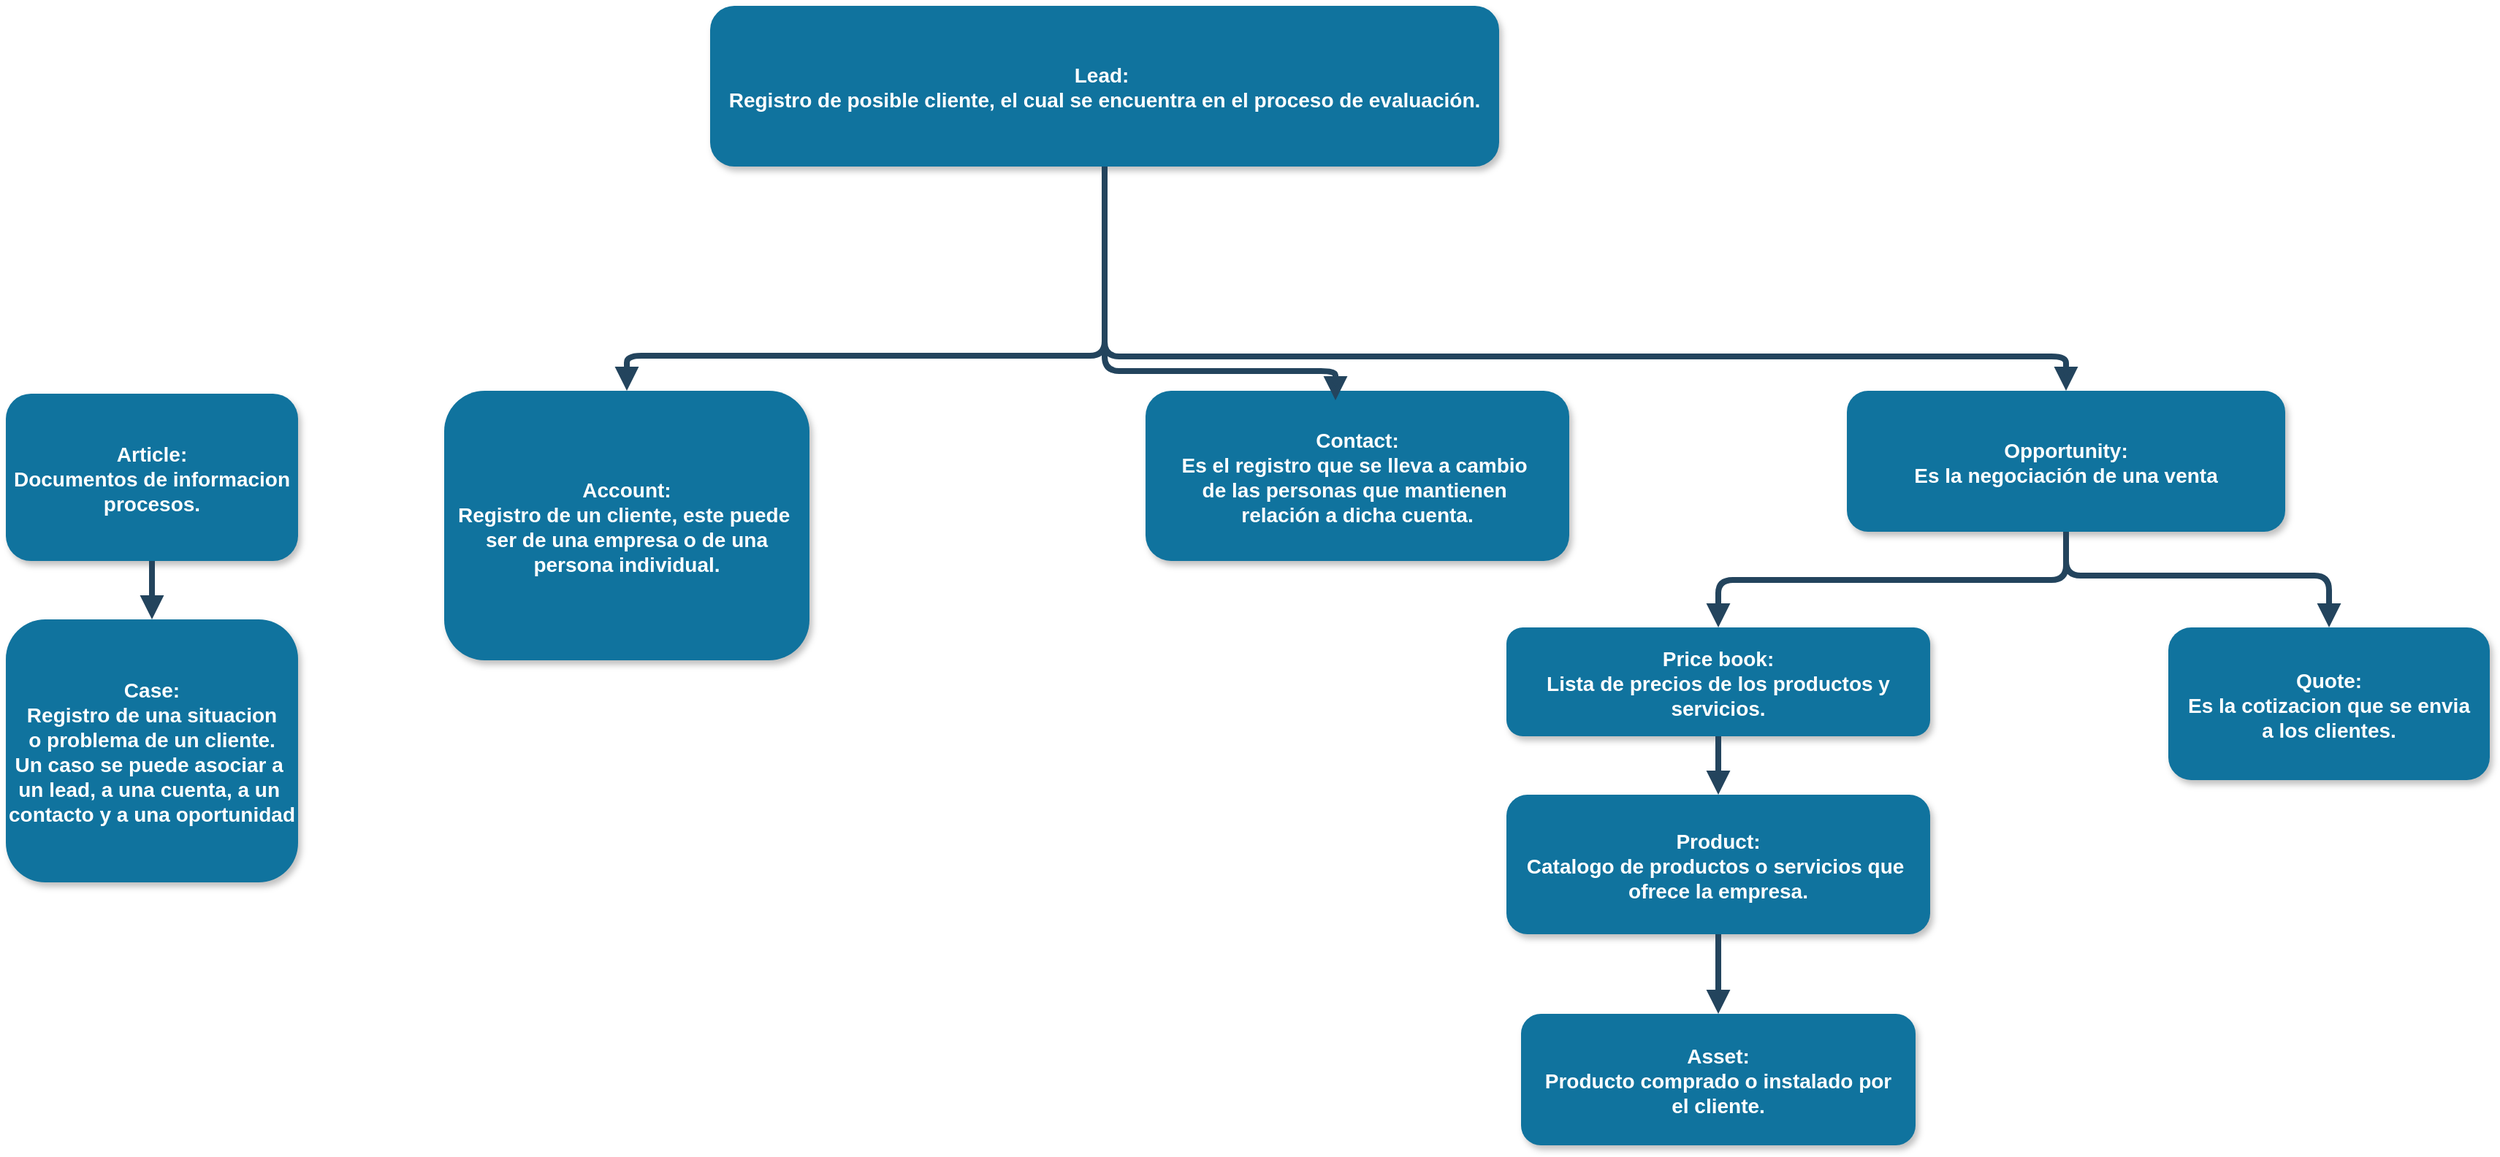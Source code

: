 <mxfile version="19.0.0" type="google"><diagram name="Page-1" id="97916047-d0de-89f5-080d-49f4d83e522f"><mxGraphModel grid="1" page="1" gridSize="10" guides="1" tooltips="1" connect="1" arrows="1" fold="1" pageScale="1.5" pageWidth="1169" pageHeight="827" background="none" math="0" shadow="0"><root><mxCell id="0"/><mxCell id="1" parent="0"/><mxCell id="2" value="Lead: &#10;Registro de posible cliente, el cual se encuentra en el proceso de evaluación." style="rounded=1;fillColor=#10739E;strokeColor=none;shadow=1;gradientColor=none;fontStyle=1;fontColor=#FFFFFF;fontSize=14;" vertex="1" parent="1"><mxGeometry x="502" y="190" width="540" height="110" as="geometry"/></mxCell><mxCell id="4" value="Account:&#10;Registro de un cliente, este puede &#10;ser de una empresa o de una&#10;persona individual." style="rounded=1;fillColor=#10739E;strokeColor=none;shadow=1;gradientColor=none;fontStyle=1;fontColor=#FFFFFF;fontSize=14;" vertex="1" parent="1"><mxGeometry x="320" y="453.5" width="250" height="184.5" as="geometry"/></mxCell><mxCell id="5" value="Contact:&#10;Es el registro que se lleva a cambio &#10;de las personas que mantienen &#10;relación a dicha cuenta." style="rounded=1;fillColor=#10739E;strokeColor=none;shadow=1;gradientColor=none;fontStyle=1;fontColor=#FFFFFF;fontSize=14;" vertex="1" parent="1"><mxGeometry x="800" y="453.5" width="290" height="116.5" as="geometry"/></mxCell><mxCell id="6" value="Opportunity:&#10;Es la negociación de una venta" style="rounded=1;fillColor=#10739E;strokeColor=none;shadow=1;gradientColor=none;fontStyle=1;fontColor=#FFFFFF;fontSize=14;" vertex="1" parent="1"><mxGeometry x="1280" y="453.5" width="300" height="96.5" as="geometry"/></mxCell><mxCell id="7" value="Article:&#10;Documentos de informacion&#10;procesos." style="rounded=1;fillColor=#10739E;strokeColor=none;shadow=1;gradientColor=none;fontStyle=1;fontColor=#FFFFFF;fontSize=14;" vertex="1" parent="1"><mxGeometry x="20" y="455.5" width="200" height="114.5" as="geometry"/></mxCell><mxCell id="18" value="Quote:&#10;Es la cotizacion que se envia&#10;a los clientes." style="rounded=1;fillColor=#10739E;strokeColor=none;shadow=1;gradientColor=none;fontStyle=1;fontColor=#FFFFFF;fontSize=14;" vertex="1" parent="1"><mxGeometry x="1500" y="615.5" width="220" height="104.5" as="geometry"/></mxCell><mxCell id="20" value="Case:&#10;Registro de una situacion&#10;o problema de un cliente.&#10;Un caso se puede asociar a &#10;un lead, a una cuenta, a un &#10;contacto y a una oportunidad" style="rounded=1;fillColor=#10739E;strokeColor=none;shadow=1;gradientColor=none;fontStyle=1;fontColor=#FFFFFF;fontSize=14;" vertex="1" parent="1"><mxGeometry x="20" y="610" width="200" height="180" as="geometry"/></mxCell><mxCell id="23" value="Price book:&#10;Lista de precios de los productos y&#10;servicios." style="rounded=1;fillColor=#10739E;strokeColor=none;shadow=1;gradientColor=none;fontStyle=1;fontColor=#FFFFFF;fontSize=14;" vertex="1" parent="1"><mxGeometry x="1047" y="615.5" width="290" height="74.5" as="geometry"/></mxCell><mxCell id="24" value="Product:&#10;Catalogo de productos o servicios que &#10;ofrece la empresa." style="rounded=1;fillColor=#10739E;strokeColor=none;shadow=1;gradientColor=none;fontStyle=1;fontColor=#FFFFFF;fontSize=14;" vertex="1" parent="1"><mxGeometry x="1047" y="730" width="290" height="95.5" as="geometry"/></mxCell><mxCell id="25" value="Asset:&#10;Producto comprado o instalado por&#10;el cliente." style="rounded=1;fillColor=#10739E;strokeColor=none;shadow=1;gradientColor=none;fontStyle=1;fontColor=#FFFFFF;fontSize=14;" vertex="1" parent="1"><mxGeometry x="1057" y="880" width="270" height="90" as="geometry"/></mxCell><mxCell id="30" value="" style="edgeStyle=elbowEdgeStyle;elbow=vertical;strokeWidth=4;endArrow=block;endFill=1;fontStyle=1;strokeColor=#23445D;" edge="1" parent="1"><mxGeometry x="22" y="165.5" width="100" height="100" as="geometry"><mxPoint x="772" y="405.5" as="sourcePoint"/><mxPoint x="930" y="460" as="targetPoint"/><Array as="points"><mxPoint x="910" y="440"/><mxPoint x="900" y="440"/><mxPoint x="840" y="450"/><mxPoint x="760" y="440"/></Array></mxGeometry></mxCell><mxCell id="31" value="" style="edgeStyle=elbowEdgeStyle;elbow=vertical;strokeWidth=4;endArrow=block;endFill=1;fontStyle=1;strokeColor=#23445D;" edge="1" parent="1" target="4"><mxGeometry x="22" y="165.5" width="100" height="100" as="geometry"><mxPoint x="772" y="405.5" as="sourcePoint"/><mxPoint x="122" y="165.5" as="targetPoint"/></mxGeometry></mxCell><mxCell id="32" value="" style="edgeStyle=elbowEdgeStyle;elbow=vertical;strokeWidth=4;endArrow=block;endFill=1;fontStyle=1;strokeColor=#23445D;exitX=0.5;exitY=1;exitDx=0;exitDy=0;" edge="1" parent="1" source="2" target="6"><mxGeometry x="22" y="165.5" width="100" height="100" as="geometry"><mxPoint x="772" y="406" as="sourcePoint"/><mxPoint x="122" y="165.5" as="targetPoint"/><Array as="points"><mxPoint x="772" y="430"/></Array></mxGeometry></mxCell><mxCell id="42" value="" style="edgeStyle=elbowEdgeStyle;elbow=vertical;strokeWidth=4;endArrow=block;endFill=1;fontStyle=1;strokeColor=#23445D;exitX=0.5;exitY=1;exitDx=0;exitDy=0;entryX=0.5;entryY=0;entryDx=0;entryDy=0;" edge="1" parent="1" source="6" target="18"><mxGeometry x="62" y="165.5" width="100" height="100" as="geometry"><mxPoint x="62" y="265.5" as="sourcePoint"/><mxPoint x="1640" y="580" as="targetPoint"/><Array as="points"><mxPoint x="1600" y="580"/><mxPoint x="1510" y="580"/><mxPoint x="1620" y="600"/></Array></mxGeometry></mxCell><mxCell id="46" value="" style="edgeStyle=elbowEdgeStyle;elbow=vertical;strokeWidth=4;endArrow=block;endFill=1;fontStyle=1;strokeColor=#23445D;entryX=0.5;entryY=0;entryDx=0;entryDy=0;exitX=0.5;exitY=1;exitDx=0;exitDy=0;" edge="1" parent="1" source="6" target="23"><mxGeometry x="72" y="165.5" width="100" height="100" as="geometry"><mxPoint x="970" y="530" as="sourcePoint"/><mxPoint x="172" y="165.5" as="targetPoint"/></mxGeometry></mxCell><mxCell id="47" value="" style="edgeStyle=elbowEdgeStyle;elbow=vertical;strokeWidth=4;endArrow=block;endFill=1;fontStyle=1;strokeColor=#23445D;exitX=0.5;exitY=1;exitDx=0;exitDy=0;" edge="1" parent="1" source="7" target="20"><mxGeometry x="72" y="175.5" width="100" height="100" as="geometry"><mxPoint x="72" y="275.5" as="sourcePoint"/><mxPoint x="172" y="175.5" as="targetPoint"/></mxGeometry></mxCell><mxCell id="50" value="" style="edgeStyle=elbowEdgeStyle;elbow=vertical;strokeWidth=4;endArrow=block;endFill=1;fontStyle=1;strokeColor=#23445D;" edge="1" parent="1" source="23" target="24"><mxGeometry x="72" y="165.5" width="100" height="100" as="geometry"><mxPoint x="72" y="265.5" as="sourcePoint"/><mxPoint x="172" y="165.5" as="targetPoint"/></mxGeometry></mxCell><mxCell id="51" value="" style="edgeStyle=elbowEdgeStyle;elbow=vertical;strokeWidth=4;endArrow=block;endFill=1;fontStyle=1;strokeColor=#23445D;" edge="1" parent="1" source="24" target="25"><mxGeometry x="72" y="175.5" width="100" height="100" as="geometry"><mxPoint x="72" y="275.5" as="sourcePoint"/><mxPoint x="172" y="175.5" as="targetPoint"/></mxGeometry></mxCell></root></mxGraphModel></diagram></mxfile>